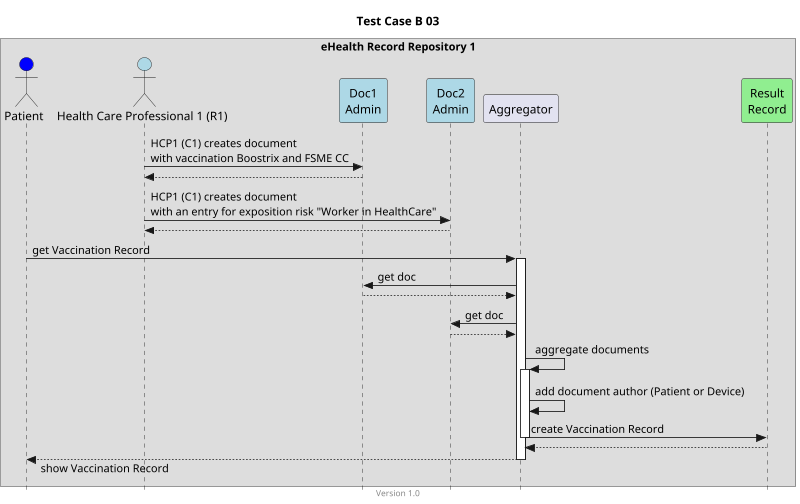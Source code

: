 @startuml
title Test Case B 03
footer Version 1.0
skinparam responseMessageBelowArrow true
skinparam style strictuml
scale max 800 width


box "eHealth Record Repository 1"
actor "Patient" as PAT #blue
actor "Health Care Professional 1 (R1)" as HCP1_C1 #lightblue
participant "Doc1\nAdmin" as Doc1 #lightblue
participant "Doc2\nAdmin" as Doc2 #lightblue
participant Aggregator as AGG
participant "Result\nRecord" as RES #lightgreen
end box

HCP1_C1 -> Doc1: HCP1 (C1) creates document\nwith vaccination Boostrix and FSME CC
HCP1_C1 <-- Doc1

HCP1_C1 -> Doc2: HCP1 (C1) creates document\nwith an entry for exposition risk "Worker in HealthCare"
HCP1_C1 <-- Doc2

PAT -> AGG: get Vaccination Record
activate AGG

AGG -> Doc1: get doc
AGG <-- Doc1

AGG -> Doc2: get doc
AGG <-- Doc2
 
AGG -> AGG: aggregate documents 
activate AGG
AGG -> AGG: add document author (Patient or Device)
AGG -> RES: create Vaccination Record
deactivate AGG
AGG <-- RES

PAT <-- AGG: show Vaccination Record
deactivate AGG


@enduml
